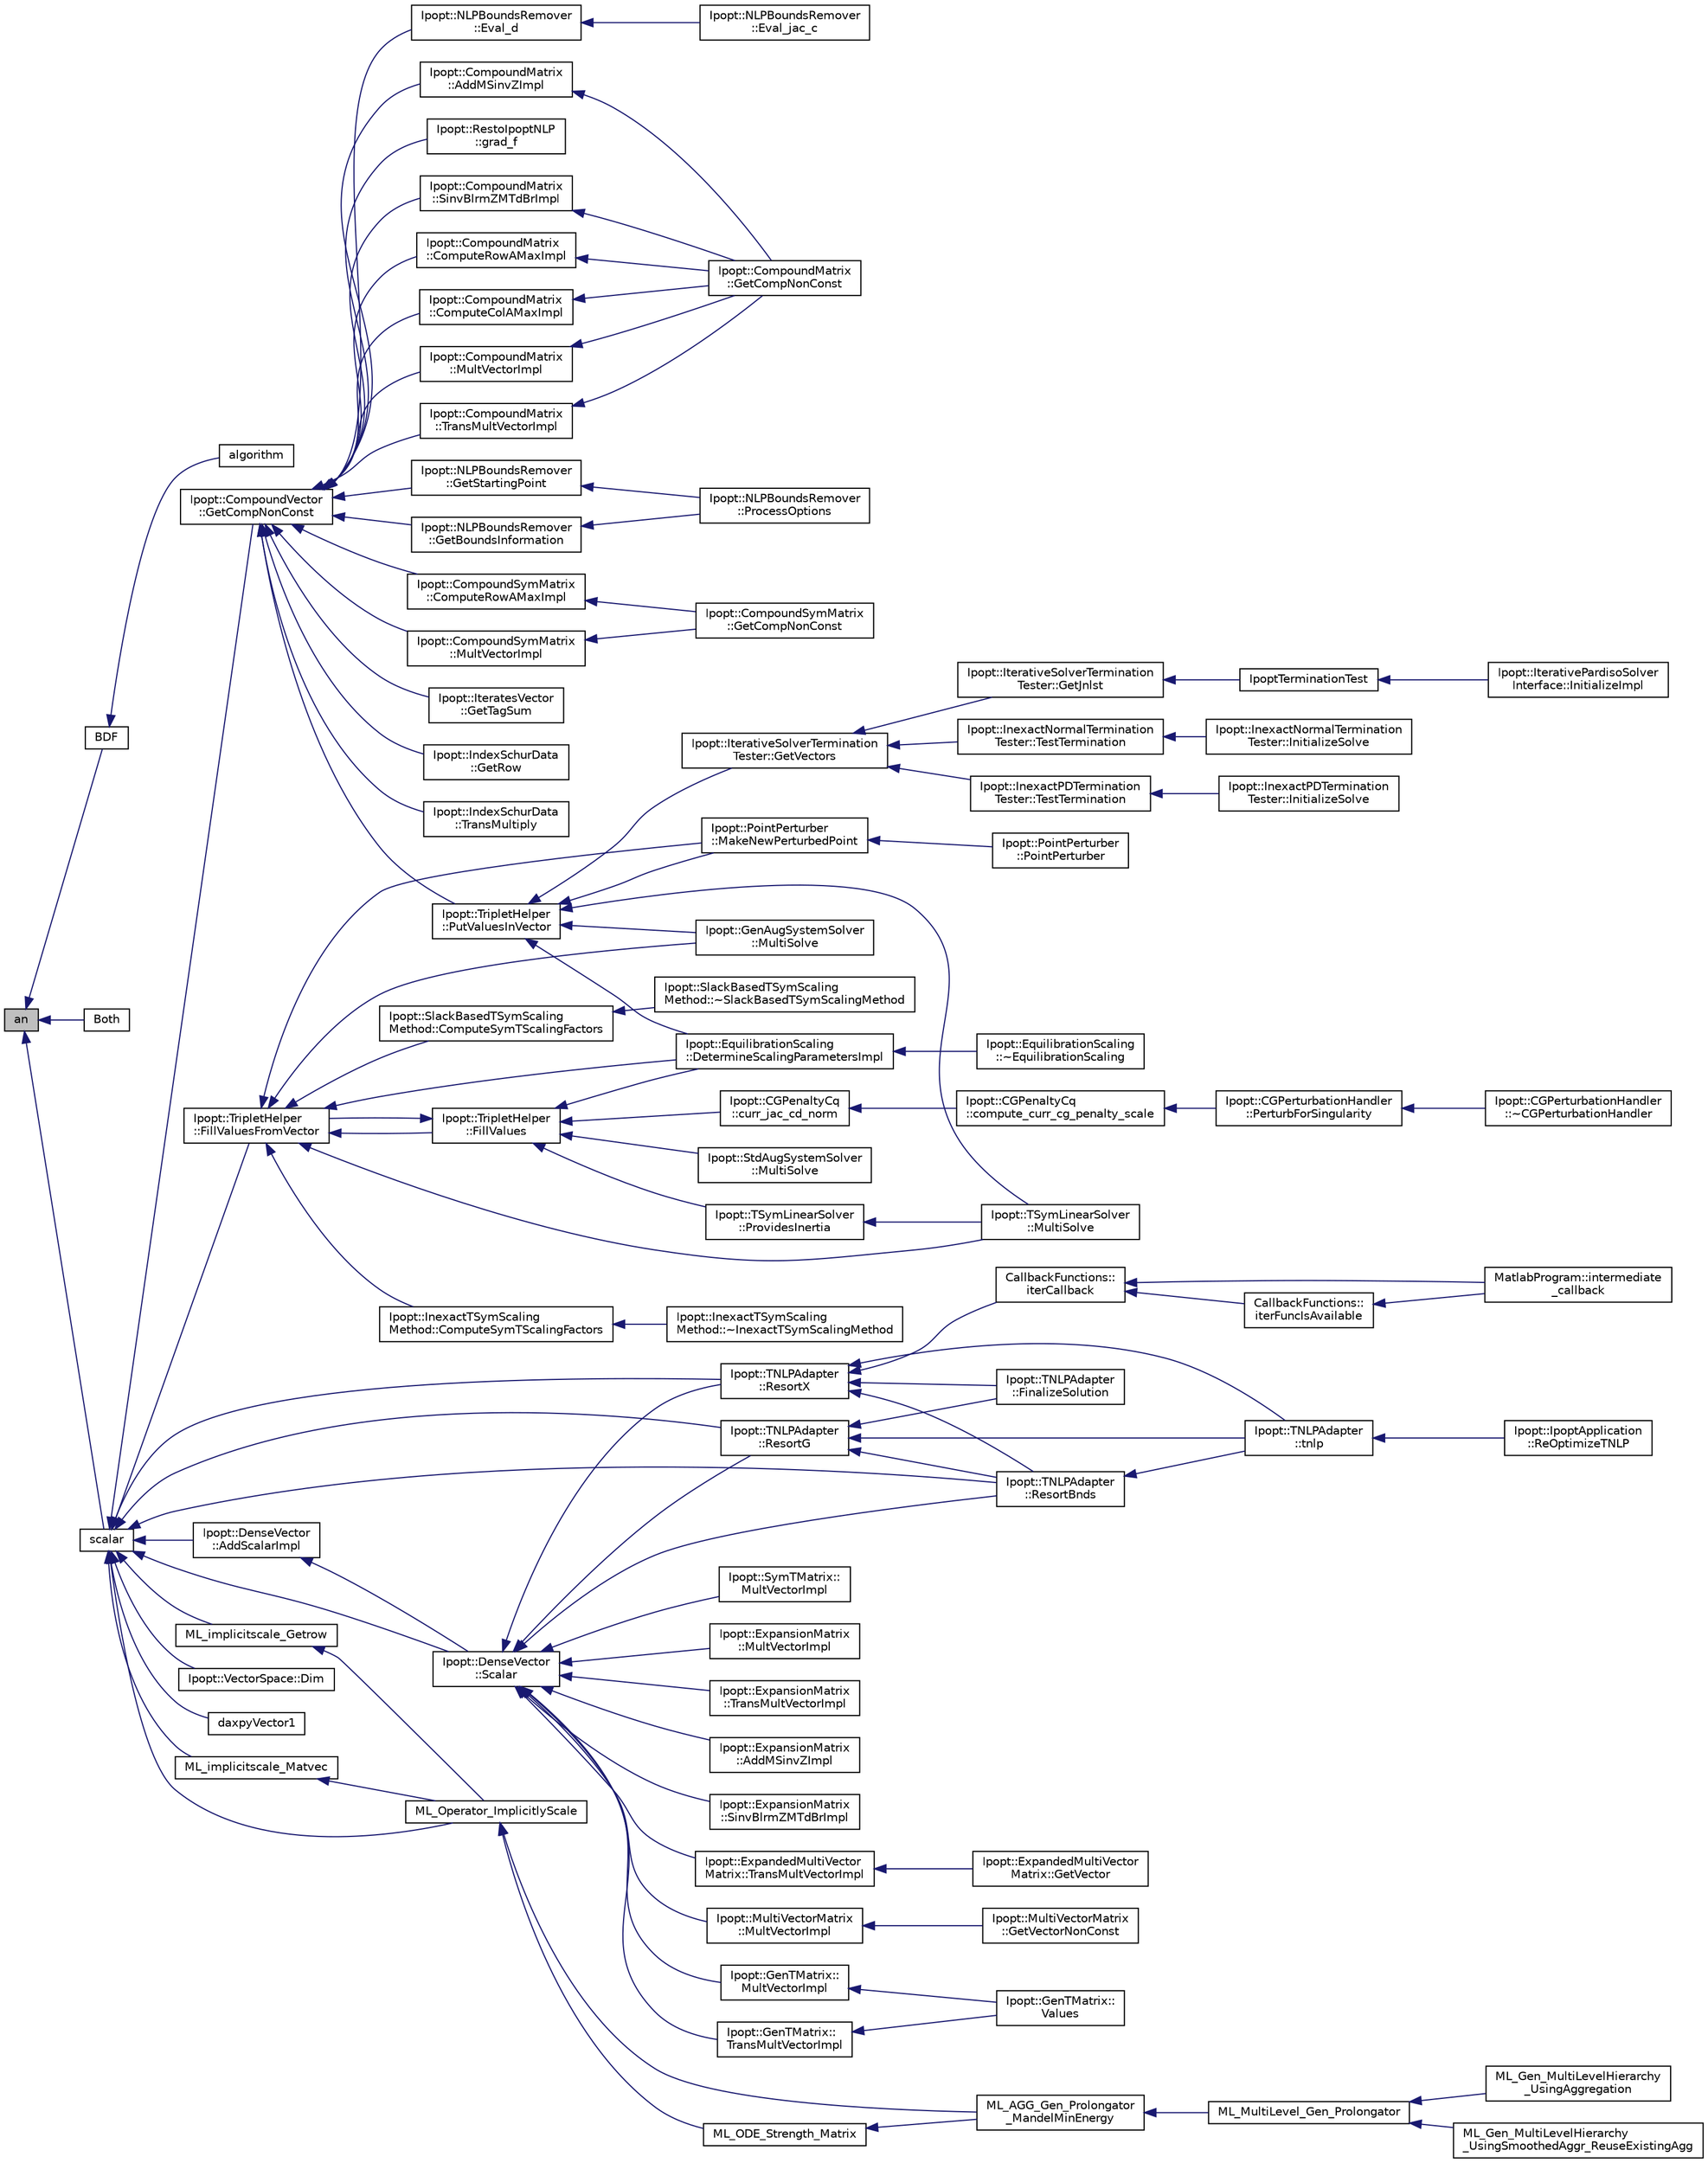 digraph "an"
{
  edge [fontname="Helvetica",fontsize="10",labelfontname="Helvetica",labelfontsize="10"];
  node [fontname="Helvetica",fontsize="10",shape=record];
  rankdir="LR";
  Node1 [label="an",height=0.2,width=0.4,color="black", fillcolor="grey75", style="filled", fontcolor="black"];
  Node1 -> Node2 [dir="back",color="midnightblue",fontsize="10",style="solid",fontname="Helvetica"];
  Node2 [label="BDF",height=0.2,width=0.4,color="black", fillcolor="white", style="filled",URL="$da/d25/_c_vode_set_options_8m.html#afadfb536f3755222f370debfd96d164a"];
  Node2 -> Node3 [dir="back",color="midnightblue",fontsize="10",style="solid",fontname="Helvetica"];
  Node3 [label="algorithm",height=0.2,width=0.4,color="black", fillcolor="white", style="filled",URL="$da/d25/_c_vode_set_options_8m.html#a3d2c2689ee41263c52ff10660bfd68f5"];
  Node1 -> Node4 [dir="back",color="midnightblue",fontsize="10",style="solid",fontname="Helvetica"];
  Node4 [label="Both",height=0.2,width=0.4,color="black", fillcolor="white", style="filled",URL="$da/d25/_c_vode_set_options_8m.html#a1b6550fb36874dae94f1c31cf376cd2b"];
  Node1 -> Node5 [dir="back",color="midnightblue",fontsize="10",style="solid",fontname="Helvetica"];
  Node5 [label="scalar",height=0.2,width=0.4,color="black", fillcolor="white", style="filled",URL="$dc/d92/_i_d_a_set_options_8m.html#a5373997639e1cb2b4f2e38147e7b1500"];
  Node5 -> Node6 [dir="back",color="midnightblue",fontsize="10",style="solid",fontname="Helvetica"];
  Node6 [label="Ipopt::CompoundVector\l::GetCompNonConst",height=0.2,width=0.4,color="black", fillcolor="white", style="filled",URL="$d3/d37/class_ipopt_1_1_compound_vector.html#aa67df7bdd158450e21951d64dddd8ed2"];
  Node6 -> Node7 [dir="back",color="midnightblue",fontsize="10",style="solid",fontname="Helvetica"];
  Node7 [label="Ipopt::IteratesVector\l::GetTagSum",height=0.2,width=0.4,color="black", fillcolor="white", style="filled",URL="$d8/d18/class_ipopt_1_1_iterates_vector.html#a26bc6e4fe52d02d7e554e7589ad8f416"];
  Node6 -> Node8 [dir="back",color="midnightblue",fontsize="10",style="solid",fontname="Helvetica"];
  Node8 [label="Ipopt::IndexSchurData\l::GetRow",height=0.2,width=0.4,color="black", fillcolor="white", style="filled",URL="$d2/d66/class_ipopt_1_1_index_schur_data.html#a46c1246ea2c1a52e190bdb564df488b5"];
  Node6 -> Node9 [dir="back",color="midnightblue",fontsize="10",style="solid",fontname="Helvetica"];
  Node9 [label="Ipopt::IndexSchurData\l::TransMultiply",height=0.2,width=0.4,color="black", fillcolor="white", style="filled",URL="$d2/d66/class_ipopt_1_1_index_schur_data.html#a07d5469992b4bfa6143614f00f9ca4e8"];
  Node6 -> Node10 [dir="back",color="midnightblue",fontsize="10",style="solid",fontname="Helvetica"];
  Node10 [label="Ipopt::NLPBoundsRemover\l::GetBoundsInformation",height=0.2,width=0.4,color="black", fillcolor="white", style="filled",URL="$d1/dcc/class_ipopt_1_1_n_l_p_bounds_remover.html#aa9b258b8b2cb2172a6001e345eeba021"];
  Node10 -> Node11 [dir="back",color="midnightblue",fontsize="10",style="solid",fontname="Helvetica"];
  Node11 [label="Ipopt::NLPBoundsRemover\l::ProcessOptions",height=0.2,width=0.4,color="black", fillcolor="white", style="filled",URL="$d1/dcc/class_ipopt_1_1_n_l_p_bounds_remover.html#a8af075022694a01745bb1287c08d3a5f"];
  Node6 -> Node12 [dir="back",color="midnightblue",fontsize="10",style="solid",fontname="Helvetica"];
  Node12 [label="Ipopt::NLPBoundsRemover\l::GetStartingPoint",height=0.2,width=0.4,color="black", fillcolor="white", style="filled",URL="$d1/dcc/class_ipopt_1_1_n_l_p_bounds_remover.html#aac6f68a0b703e9024a517a57bb9a4c75"];
  Node12 -> Node11 [dir="back",color="midnightblue",fontsize="10",style="solid",fontname="Helvetica"];
  Node6 -> Node13 [dir="back",color="midnightblue",fontsize="10",style="solid",fontname="Helvetica"];
  Node13 [label="Ipopt::NLPBoundsRemover\l::Eval_d",height=0.2,width=0.4,color="black", fillcolor="white", style="filled",URL="$d1/dcc/class_ipopt_1_1_n_l_p_bounds_remover.html#a5f1ca810b9267d89153bd02a5d56a22b"];
  Node13 -> Node14 [dir="back",color="midnightblue",fontsize="10",style="solid",fontname="Helvetica"];
  Node14 [label="Ipopt::NLPBoundsRemover\l::Eval_jac_c",height=0.2,width=0.4,color="black", fillcolor="white", style="filled",URL="$d1/dcc/class_ipopt_1_1_n_l_p_bounds_remover.html#a382ca2e4f138bb09e5058725e76be1bb"];
  Node6 -> Node15 [dir="back",color="midnightblue",fontsize="10",style="solid",fontname="Helvetica"];
  Node15 [label="Ipopt::RestoIpoptNLP\l::grad_f",height=0.2,width=0.4,color="black", fillcolor="white", style="filled",URL="$d1/da5/class_ipopt_1_1_resto_ipopt_n_l_p.html#aa7bd8850c5d66b5dca80d11d4f35c17c"];
  Node6 -> Node16 [dir="back",color="midnightblue",fontsize="10",style="solid",fontname="Helvetica"];
  Node16 [label="Ipopt::CompoundMatrix\l::MultVectorImpl",height=0.2,width=0.4,color="black", fillcolor="white", style="filled",URL="$da/d5c/class_ipopt_1_1_compound_matrix.html#a9797b0e566f930f0b51a4e8397417e65"];
  Node16 -> Node17 [dir="back",color="midnightblue",fontsize="10",style="solid",fontname="Helvetica"];
  Node17 [label="Ipopt::CompoundMatrix\l::GetCompNonConst",height=0.2,width=0.4,color="black", fillcolor="white", style="filled",URL="$da/d5c/class_ipopt_1_1_compound_matrix.html#a1f1996437233a45385d39d3c8d2135a9"];
  Node6 -> Node18 [dir="back",color="midnightblue",fontsize="10",style="solid",fontname="Helvetica"];
  Node18 [label="Ipopt::CompoundMatrix\l::TransMultVectorImpl",height=0.2,width=0.4,color="black", fillcolor="white", style="filled",URL="$da/d5c/class_ipopt_1_1_compound_matrix.html#a5182ab339c756de8c2b849555fdcff2c"];
  Node18 -> Node17 [dir="back",color="midnightblue",fontsize="10",style="solid",fontname="Helvetica"];
  Node6 -> Node19 [dir="back",color="midnightblue",fontsize="10",style="solid",fontname="Helvetica"];
  Node19 [label="Ipopt::CompoundMatrix\l::AddMSinvZImpl",height=0.2,width=0.4,color="black", fillcolor="white", style="filled",URL="$da/d5c/class_ipopt_1_1_compound_matrix.html#a3b7c201e11c91a7e4e67e6987d43bffe"];
  Node19 -> Node17 [dir="back",color="midnightblue",fontsize="10",style="solid",fontname="Helvetica"];
  Node6 -> Node20 [dir="back",color="midnightblue",fontsize="10",style="solid",fontname="Helvetica"];
  Node20 [label="Ipopt::CompoundMatrix\l::SinvBlrmZMTdBrImpl",height=0.2,width=0.4,color="black", fillcolor="white", style="filled",URL="$da/d5c/class_ipopt_1_1_compound_matrix.html#af568f1cb63b4bbd5cd725fe4f37e0fb4"];
  Node20 -> Node17 [dir="back",color="midnightblue",fontsize="10",style="solid",fontname="Helvetica"];
  Node6 -> Node21 [dir="back",color="midnightblue",fontsize="10",style="solid",fontname="Helvetica"];
  Node21 [label="Ipopt::CompoundMatrix\l::ComputeRowAMaxImpl",height=0.2,width=0.4,color="black", fillcolor="white", style="filled",URL="$da/d5c/class_ipopt_1_1_compound_matrix.html#ac646b2f5ec7c68973e87907c31f1893c"];
  Node21 -> Node17 [dir="back",color="midnightblue",fontsize="10",style="solid",fontname="Helvetica"];
  Node6 -> Node22 [dir="back",color="midnightblue",fontsize="10",style="solid",fontname="Helvetica"];
  Node22 [label="Ipopt::CompoundMatrix\l::ComputeColAMaxImpl",height=0.2,width=0.4,color="black", fillcolor="white", style="filled",URL="$da/d5c/class_ipopt_1_1_compound_matrix.html#a4d3de2faf84f557de6eb65bc15300c2b"];
  Node22 -> Node17 [dir="back",color="midnightblue",fontsize="10",style="solid",fontname="Helvetica"];
  Node6 -> Node23 [dir="back",color="midnightblue",fontsize="10",style="solid",fontname="Helvetica"];
  Node23 [label="Ipopt::CompoundSymMatrix\l::MultVectorImpl",height=0.2,width=0.4,color="black", fillcolor="white", style="filled",URL="$d7/db7/class_ipopt_1_1_compound_sym_matrix.html#acf7add005d623583aac560d0ce78289f"];
  Node23 -> Node24 [dir="back",color="midnightblue",fontsize="10",style="solid",fontname="Helvetica"];
  Node24 [label="Ipopt::CompoundSymMatrix\l::GetCompNonConst",height=0.2,width=0.4,color="black", fillcolor="white", style="filled",URL="$d7/db7/class_ipopt_1_1_compound_sym_matrix.html#a97726b0c39984628f93e388f110cb639"];
  Node6 -> Node25 [dir="back",color="midnightblue",fontsize="10",style="solid",fontname="Helvetica"];
  Node25 [label="Ipopt::CompoundSymMatrix\l::ComputeRowAMaxImpl",height=0.2,width=0.4,color="black", fillcolor="white", style="filled",URL="$d7/db7/class_ipopt_1_1_compound_sym_matrix.html#a374d534a6999572f182803d144d07221"];
  Node25 -> Node24 [dir="back",color="midnightblue",fontsize="10",style="solid",fontname="Helvetica"];
  Node6 -> Node26 [dir="back",color="midnightblue",fontsize="10",style="solid",fontname="Helvetica"];
  Node26 [label="Ipopt::TripletHelper\l::PutValuesInVector",height=0.2,width=0.4,color="black", fillcolor="white", style="filled",URL="$de/d0a/class_ipopt_1_1_triplet_helper.html#ad50ab104a515bedd6eb88b2d83fbac53"];
  Node26 -> Node27 [dir="back",color="midnightblue",fontsize="10",style="solid",fontname="Helvetica"];
  Node27 [label="Ipopt::IterativeSolverTermination\lTester::GetVectors",height=0.2,width=0.4,color="black", fillcolor="white", style="filled",URL="$dc/d4c/class_ipopt_1_1_iterative_solver_termination_tester.html#ac0783069a6d4c5bc4df419be56c9a853"];
  Node27 -> Node28 [dir="back",color="midnightblue",fontsize="10",style="solid",fontname="Helvetica"];
  Node28 [label="Ipopt::InexactNormalTermination\lTester::TestTermination",height=0.2,width=0.4,color="black", fillcolor="white", style="filled",URL="$db/dfd/class_ipopt_1_1_inexact_normal_termination_tester.html#a7f08f4dac795a267b64012f193a537ef"];
  Node28 -> Node29 [dir="back",color="midnightblue",fontsize="10",style="solid",fontname="Helvetica"];
  Node29 [label="Ipopt::InexactNormalTermination\lTester::InitializeSolve",height=0.2,width=0.4,color="black", fillcolor="white", style="filled",URL="$db/dfd/class_ipopt_1_1_inexact_normal_termination_tester.html#a23aac0ac16a1f9c8b8094efbd99d5389"];
  Node27 -> Node30 [dir="back",color="midnightblue",fontsize="10",style="solid",fontname="Helvetica"];
  Node30 [label="Ipopt::InexactPDTermination\lTester::TestTermination",height=0.2,width=0.4,color="black", fillcolor="white", style="filled",URL="$d2/d75/class_ipopt_1_1_inexact_p_d_termination_tester.html#a00f09c5e0d6a45dab385dbaba4972030"];
  Node30 -> Node31 [dir="back",color="midnightblue",fontsize="10",style="solid",fontname="Helvetica"];
  Node31 [label="Ipopt::InexactPDTermination\lTester::InitializeSolve",height=0.2,width=0.4,color="black", fillcolor="white", style="filled",URL="$d2/d75/class_ipopt_1_1_inexact_p_d_termination_tester.html#a5193674461c771aa213f912d6cc1e9c4"];
  Node27 -> Node32 [dir="back",color="midnightblue",fontsize="10",style="solid",fontname="Helvetica"];
  Node32 [label="Ipopt::IterativeSolverTermination\lTester::GetJnlst",height=0.2,width=0.4,color="black", fillcolor="white", style="filled",URL="$dc/d4c/class_ipopt_1_1_iterative_solver_termination_tester.html#abe48fb7f1a6895271f21124e07e011b2"];
  Node32 -> Node33 [dir="back",color="midnightblue",fontsize="10",style="solid",fontname="Helvetica"];
  Node33 [label="IpoptTerminationTest",height=0.2,width=0.4,color="black", fillcolor="white", style="filled",URL="$d7/d60/_ip_iterative_pardiso_solver_interface_8cpp.html#af1e732a36029066cbf04714e4d87b389"];
  Node33 -> Node34 [dir="back",color="midnightblue",fontsize="10",style="solid",fontname="Helvetica"];
  Node34 [label="Ipopt::IterativePardisoSolver\lInterface::InitializeImpl",height=0.2,width=0.4,color="black", fillcolor="white", style="filled",URL="$dd/d66/class_ipopt_1_1_iterative_pardiso_solver_interface.html#a7546f5099489c1170e2706a143f20dc9"];
  Node26 -> Node35 [dir="back",color="midnightblue",fontsize="10",style="solid",fontname="Helvetica"];
  Node35 [label="Ipopt::EquilibrationScaling\l::DetermineScalingParametersImpl",height=0.2,width=0.4,color="black", fillcolor="white", style="filled",URL="$d2/d97/class_ipopt_1_1_equilibration_scaling.html#abf0f8b124f1ec79e8fdfd0e6372518c8"];
  Node35 -> Node36 [dir="back",color="midnightblue",fontsize="10",style="solid",fontname="Helvetica"];
  Node36 [label="Ipopt::EquilibrationScaling\l::~EquilibrationScaling",height=0.2,width=0.4,color="black", fillcolor="white", style="filled",URL="$d2/d97/class_ipopt_1_1_equilibration_scaling.html#aaa90dcdc42921d83efe722c0f72b7d33"];
  Node26 -> Node37 [dir="back",color="midnightblue",fontsize="10",style="solid",fontname="Helvetica"];
  Node37 [label="Ipopt::PointPerturber\l::MakeNewPerturbedPoint",height=0.2,width=0.4,color="black", fillcolor="white", style="filled",URL="$d1/dc1/class_ipopt_1_1_point_perturber.html#a88bec82424dd400c45be0efc92d08c54"];
  Node37 -> Node38 [dir="back",color="midnightblue",fontsize="10",style="solid",fontname="Helvetica"];
  Node38 [label="Ipopt::PointPerturber\l::PointPerturber",height=0.2,width=0.4,color="black", fillcolor="white", style="filled",URL="$d1/dc1/class_ipopt_1_1_point_perturber.html#a75b8c79374d99e3ff79bcfff9091a788"];
  Node26 -> Node39 [dir="back",color="midnightblue",fontsize="10",style="solid",fontname="Helvetica"];
  Node39 [label="Ipopt::GenAugSystemSolver\l::MultiSolve",height=0.2,width=0.4,color="black", fillcolor="white", style="filled",URL="$d3/d7a/class_ipopt_1_1_gen_aug_system_solver.html#ad38be8fb1547ec3921db9f1978252aa6"];
  Node26 -> Node40 [dir="back",color="midnightblue",fontsize="10",style="solid",fontname="Helvetica"];
  Node40 [label="Ipopt::TSymLinearSolver\l::MultiSolve",height=0.2,width=0.4,color="black", fillcolor="white", style="filled",URL="$d0/d03/class_ipopt_1_1_t_sym_linear_solver.html#a69439490a9ee40fb6b9514b6a25f5a82"];
  Node5 -> Node41 [dir="back",color="midnightblue",fontsize="10",style="solid",fontname="Helvetica"];
  Node41 [label="Ipopt::DenseVector\l::Scalar",height=0.2,width=0.4,color="black", fillcolor="white", style="filled",URL="$dd/d9f/class_ipopt_1_1_dense_vector.html#adc084d318ff5d2cb87c7fa0e199ba495"];
  Node41 -> Node42 [dir="back",color="midnightblue",fontsize="10",style="solid",fontname="Helvetica"];
  Node42 [label="Ipopt::TNLPAdapter\l::ResortX",height=0.2,width=0.4,color="black", fillcolor="white", style="filled",URL="$d4/d5a/class_ipopt_1_1_t_n_l_p_adapter.html#a9d1679322cc963f1e58aed0d9416247c"];
  Node42 -> Node43 [dir="back",color="midnightblue",fontsize="10",style="solid",fontname="Helvetica"];
  Node43 [label="Ipopt::TNLPAdapter\l::tnlp",height=0.2,width=0.4,color="black", fillcolor="white", style="filled",URL="$d4/d5a/class_ipopt_1_1_t_n_l_p_adapter.html#adef109fc376fda66a344ec9c88e279b0"];
  Node43 -> Node44 [dir="back",color="midnightblue",fontsize="10",style="solid",fontname="Helvetica"];
  Node44 [label="Ipopt::IpoptApplication\l::ReOptimizeTNLP",height=0.2,width=0.4,color="black", fillcolor="white", style="filled",URL="$d9/dfa/class_ipopt_1_1_ipopt_application.html#aec0501c82efac36878d95a3bf4046d7a"];
  Node42 -> Node45 [dir="back",color="midnightblue",fontsize="10",style="solid",fontname="Helvetica"];
  Node45 [label="CallbackFunctions::\literCallback",height=0.2,width=0.4,color="black", fillcolor="white", style="filled",URL="$d1/d04/class_callback_functions.html#a88d772aff5f44ca69581ffec9b7aebdf"];
  Node45 -> Node46 [dir="back",color="midnightblue",fontsize="10",style="solid",fontname="Helvetica"];
  Node46 [label="CallbackFunctions::\literFuncIsAvailable",height=0.2,width=0.4,color="black", fillcolor="white", style="filled",URL="$d1/d04/class_callback_functions.html#ac7aea8a1a3834587b805c5bf8e1f5598"];
  Node46 -> Node47 [dir="back",color="midnightblue",fontsize="10",style="solid",fontname="Helvetica"];
  Node47 [label="MatlabProgram::intermediate\l_callback",height=0.2,width=0.4,color="black", fillcolor="white", style="filled",URL="$da/da5/class_matlab_program.html#a7b27f2597e5ad78f5d2ee23a0828d009"];
  Node45 -> Node47 [dir="back",color="midnightblue",fontsize="10",style="solid",fontname="Helvetica"];
  Node42 -> Node48 [dir="back",color="midnightblue",fontsize="10",style="solid",fontname="Helvetica"];
  Node48 [label="Ipopt::TNLPAdapter\l::FinalizeSolution",height=0.2,width=0.4,color="black", fillcolor="white", style="filled",URL="$d4/d5a/class_ipopt_1_1_t_n_l_p_adapter.html#a0aaa0d6db9a338feef2941f07487fbd5"];
  Node42 -> Node49 [dir="back",color="midnightblue",fontsize="10",style="solid",fontname="Helvetica"];
  Node49 [label="Ipopt::TNLPAdapter\l::ResortBnds",height=0.2,width=0.4,color="black", fillcolor="white", style="filled",URL="$d4/d5a/class_ipopt_1_1_t_n_l_p_adapter.html#ab6d9857a1312291b0c7bf81c35060299"];
  Node49 -> Node43 [dir="back",color="midnightblue",fontsize="10",style="solid",fontname="Helvetica"];
  Node41 -> Node50 [dir="back",color="midnightblue",fontsize="10",style="solid",fontname="Helvetica"];
  Node50 [label="Ipopt::TNLPAdapter\l::ResortG",height=0.2,width=0.4,color="black", fillcolor="white", style="filled",URL="$d4/d5a/class_ipopt_1_1_t_n_l_p_adapter.html#a33e37afa89a562815460ccbe63d2e659"];
  Node50 -> Node43 [dir="back",color="midnightblue",fontsize="10",style="solid",fontname="Helvetica"];
  Node50 -> Node48 [dir="back",color="midnightblue",fontsize="10",style="solid",fontname="Helvetica"];
  Node50 -> Node49 [dir="back",color="midnightblue",fontsize="10",style="solid",fontname="Helvetica"];
  Node41 -> Node49 [dir="back",color="midnightblue",fontsize="10",style="solid",fontname="Helvetica"];
  Node41 -> Node51 [dir="back",color="midnightblue",fontsize="10",style="solid",fontname="Helvetica"];
  Node51 [label="Ipopt::ExpandedMultiVector\lMatrix::TransMultVectorImpl",height=0.2,width=0.4,color="black", fillcolor="white", style="filled",URL="$da/d3a/class_ipopt_1_1_expanded_multi_vector_matrix.html#a5614a04be711a4db9c1d6738b7fbb919"];
  Node51 -> Node52 [dir="back",color="midnightblue",fontsize="10",style="solid",fontname="Helvetica"];
  Node52 [label="Ipopt::ExpandedMultiVector\lMatrix::GetVector",height=0.2,width=0.4,color="black", fillcolor="white", style="filled",URL="$da/d3a/class_ipopt_1_1_expanded_multi_vector_matrix.html#a4c207febe9eb07c07f199c12a24a1bad"];
  Node41 -> Node53 [dir="back",color="midnightblue",fontsize="10",style="solid",fontname="Helvetica"];
  Node53 [label="Ipopt::ExpansionMatrix\l::MultVectorImpl",height=0.2,width=0.4,color="black", fillcolor="white", style="filled",URL="$d4/dc5/class_ipopt_1_1_expansion_matrix.html#aef7c3efd9e59c11ceb6d53f06f7761c9"];
  Node41 -> Node54 [dir="back",color="midnightblue",fontsize="10",style="solid",fontname="Helvetica"];
  Node54 [label="Ipopt::ExpansionMatrix\l::TransMultVectorImpl",height=0.2,width=0.4,color="black", fillcolor="white", style="filled",URL="$d4/dc5/class_ipopt_1_1_expansion_matrix.html#a48a7d76bc5ee7a5ab07d433a6c0a549a"];
  Node41 -> Node55 [dir="back",color="midnightblue",fontsize="10",style="solid",fontname="Helvetica"];
  Node55 [label="Ipopt::ExpansionMatrix\l::AddMSinvZImpl",height=0.2,width=0.4,color="black", fillcolor="white", style="filled",URL="$d4/dc5/class_ipopt_1_1_expansion_matrix.html#aede092e4762b2e5b1c3c24acfd01d55c"];
  Node41 -> Node56 [dir="back",color="midnightblue",fontsize="10",style="solid",fontname="Helvetica"];
  Node56 [label="Ipopt::ExpansionMatrix\l::SinvBlrmZMTdBrImpl",height=0.2,width=0.4,color="black", fillcolor="white", style="filled",URL="$d4/dc5/class_ipopt_1_1_expansion_matrix.html#a8e29efcf7a7bcc600679e23b4e41e496"];
  Node41 -> Node57 [dir="back",color="midnightblue",fontsize="10",style="solid",fontname="Helvetica"];
  Node57 [label="Ipopt::MultiVectorMatrix\l::MultVectorImpl",height=0.2,width=0.4,color="black", fillcolor="white", style="filled",URL="$d7/dfd/class_ipopt_1_1_multi_vector_matrix.html#a8046221ff501dab94e194c6c939bf56b"];
  Node57 -> Node58 [dir="back",color="midnightblue",fontsize="10",style="solid",fontname="Helvetica"];
  Node58 [label="Ipopt::MultiVectorMatrix\l::GetVectorNonConst",height=0.2,width=0.4,color="black", fillcolor="white", style="filled",URL="$d7/dfd/class_ipopt_1_1_multi_vector_matrix.html#a79cf95ba06eaebf1d887cff588687145"];
  Node41 -> Node59 [dir="back",color="midnightblue",fontsize="10",style="solid",fontname="Helvetica"];
  Node59 [label="Ipopt::GenTMatrix::\lMultVectorImpl",height=0.2,width=0.4,color="black", fillcolor="white", style="filled",URL="$db/d0f/class_ipopt_1_1_gen_t_matrix.html#a3e091b2af26032a054658e452016cb69"];
  Node59 -> Node60 [dir="back",color="midnightblue",fontsize="10",style="solid",fontname="Helvetica"];
  Node60 [label="Ipopt::GenTMatrix::\lValues",height=0.2,width=0.4,color="black", fillcolor="white", style="filled",URL="$db/d0f/class_ipopt_1_1_gen_t_matrix.html#a1c05a5e451a63db47e06d9f72694d4bf"];
  Node41 -> Node61 [dir="back",color="midnightblue",fontsize="10",style="solid",fontname="Helvetica"];
  Node61 [label="Ipopt::GenTMatrix::\lTransMultVectorImpl",height=0.2,width=0.4,color="black", fillcolor="white", style="filled",URL="$db/d0f/class_ipopt_1_1_gen_t_matrix.html#af5ef825d055ffa2bcafd1b020009581a"];
  Node61 -> Node60 [dir="back",color="midnightblue",fontsize="10",style="solid",fontname="Helvetica"];
  Node41 -> Node62 [dir="back",color="midnightblue",fontsize="10",style="solid",fontname="Helvetica"];
  Node62 [label="Ipopt::SymTMatrix::\lMultVectorImpl",height=0.2,width=0.4,color="black", fillcolor="white", style="filled",URL="$df/df9/class_ipopt_1_1_sym_t_matrix.html#aeb658beee9d84fddc72660fda32589a6"];
  Node5 -> Node63 [dir="back",color="midnightblue",fontsize="10",style="solid",fontname="Helvetica"];
  Node63 [label="Ipopt::VectorSpace::Dim",height=0.2,width=0.4,color="black", fillcolor="white", style="filled",URL="$d5/ded/class_ipopt_1_1_vector_space.html#a6c149e2174b07f867b7942ecd8ad9eb4"];
  Node5 -> Node42 [dir="back",color="midnightblue",fontsize="10",style="solid",fontname="Helvetica"];
  Node5 -> Node50 [dir="back",color="midnightblue",fontsize="10",style="solid",fontname="Helvetica"];
  Node5 -> Node49 [dir="back",color="midnightblue",fontsize="10",style="solid",fontname="Helvetica"];
  Node5 -> Node64 [dir="back",color="midnightblue",fontsize="10",style="solid",fontname="Helvetica"];
  Node64 [label="Ipopt::DenseVector\l::AddScalarImpl",height=0.2,width=0.4,color="black", fillcolor="white", style="filled",URL="$dd/d9f/class_ipopt_1_1_dense_vector.html#ad3819baa48c2515c9a27e38a531c2228"];
  Node64 -> Node41 [dir="back",color="midnightblue",fontsize="10",style="solid",fontname="Helvetica"];
  Node5 -> Node65 [dir="back",color="midnightblue",fontsize="10",style="solid",fontname="Helvetica"];
  Node65 [label="Ipopt::TripletHelper\l::FillValuesFromVector",height=0.2,width=0.4,color="black", fillcolor="white", style="filled",URL="$de/d0a/class_ipopt_1_1_triplet_helper.html#ad3cce4b1e80bfa8be2fc790a954f39ed"];
  Node65 -> Node66 [dir="back",color="midnightblue",fontsize="10",style="solid",fontname="Helvetica"];
  Node66 [label="Ipopt::InexactTSymScaling\lMethod::ComputeSymTScalingFactors",height=0.2,width=0.4,color="black", fillcolor="white", style="filled",URL="$d9/dc7/class_ipopt_1_1_inexact_t_sym_scaling_method.html#ad3a92076d0f8365e514e0b4855e0f16a"];
  Node66 -> Node67 [dir="back",color="midnightblue",fontsize="10",style="solid",fontname="Helvetica"];
  Node67 [label="Ipopt::InexactTSymScaling\lMethod::~InexactTSymScalingMethod",height=0.2,width=0.4,color="black", fillcolor="white", style="filled",URL="$d9/dc7/class_ipopt_1_1_inexact_t_sym_scaling_method.html#aa987818e7bae4dbd0514da985163922c"];
  Node65 -> Node35 [dir="back",color="midnightblue",fontsize="10",style="solid",fontname="Helvetica"];
  Node65 -> Node37 [dir="back",color="midnightblue",fontsize="10",style="solid",fontname="Helvetica"];
  Node65 -> Node39 [dir="back",color="midnightblue",fontsize="10",style="solid",fontname="Helvetica"];
  Node65 -> Node68 [dir="back",color="midnightblue",fontsize="10",style="solid",fontname="Helvetica"];
  Node68 [label="Ipopt::SlackBasedTSymScaling\lMethod::ComputeSymTScalingFactors",height=0.2,width=0.4,color="black", fillcolor="white", style="filled",URL="$d4/d92/class_ipopt_1_1_slack_based_t_sym_scaling_method.html#aeaa6df66e1609a0e0c08d65cacb43880"];
  Node68 -> Node69 [dir="back",color="midnightblue",fontsize="10",style="solid",fontname="Helvetica"];
  Node69 [label="Ipopt::SlackBasedTSymScaling\lMethod::~SlackBasedTSymScalingMethod",height=0.2,width=0.4,color="black", fillcolor="white", style="filled",URL="$d4/d92/class_ipopt_1_1_slack_based_t_sym_scaling_method.html#a801b255bb68eb1871c85e7f0fd03bbc1"];
  Node65 -> Node40 [dir="back",color="midnightblue",fontsize="10",style="solid",fontname="Helvetica"];
  Node65 -> Node70 [dir="back",color="midnightblue",fontsize="10",style="solid",fontname="Helvetica"];
  Node70 [label="Ipopt::TripletHelper\l::FillValues",height=0.2,width=0.4,color="black", fillcolor="white", style="filled",URL="$de/d0a/class_ipopt_1_1_triplet_helper.html#a87e0edb9911be2f636fc08e66ed82fbe"];
  Node70 -> Node35 [dir="back",color="midnightblue",fontsize="10",style="solid",fontname="Helvetica"];
  Node70 -> Node71 [dir="back",color="midnightblue",fontsize="10",style="solid",fontname="Helvetica"];
  Node71 [label="Ipopt::StdAugSystemSolver\l::MultiSolve",height=0.2,width=0.4,color="black", fillcolor="white", style="filled",URL="$d0/d68/class_ipopt_1_1_std_aug_system_solver.html#a3f646270549b0191d44e99a7fdc2265d"];
  Node70 -> Node72 [dir="back",color="midnightblue",fontsize="10",style="solid",fontname="Helvetica"];
  Node72 [label="Ipopt::TSymLinearSolver\l::ProvidesInertia",height=0.2,width=0.4,color="black", fillcolor="white", style="filled",URL="$d0/d03/class_ipopt_1_1_t_sym_linear_solver.html#a2c0e3a27e478e45be252654a5c3cc386"];
  Node72 -> Node40 [dir="back",color="midnightblue",fontsize="10",style="solid",fontname="Helvetica"];
  Node70 -> Node73 [dir="back",color="midnightblue",fontsize="10",style="solid",fontname="Helvetica"];
  Node73 [label="Ipopt::CGPenaltyCq\l::curr_jac_cd_norm",height=0.2,width=0.4,color="black", fillcolor="white", style="filled",URL="$d6/daf/class_ipopt_1_1_c_g_penalty_cq.html#a1b7ae857feec1ac7706da2bd5f82db48"];
  Node73 -> Node74 [dir="back",color="midnightblue",fontsize="10",style="solid",fontname="Helvetica"];
  Node74 [label="Ipopt::CGPenaltyCq\l::compute_curr_cg_penalty_scale",height=0.2,width=0.4,color="black", fillcolor="white", style="filled",URL="$d6/daf/class_ipopt_1_1_c_g_penalty_cq.html#aa8f8abed0e16fb46d6f4b1c531b9b44a"];
  Node74 -> Node75 [dir="back",color="midnightblue",fontsize="10",style="solid",fontname="Helvetica"];
  Node75 [label="Ipopt::CGPerturbationHandler\l::PerturbForSingularity",height=0.2,width=0.4,color="black", fillcolor="white", style="filled",URL="$d6/d79/class_ipopt_1_1_c_g_perturbation_handler.html#ae85f4bb6bb44abacfec7205b178f0d79"];
  Node75 -> Node76 [dir="back",color="midnightblue",fontsize="10",style="solid",fontname="Helvetica"];
  Node76 [label="Ipopt::CGPerturbationHandler\l::~CGPerturbationHandler",height=0.2,width=0.4,color="black", fillcolor="white", style="filled",URL="$d6/d79/class_ipopt_1_1_c_g_perturbation_handler.html#a56463590f546c08977a7ffa89c1a5d19"];
  Node70 -> Node65 [dir="back",color="midnightblue",fontsize="10",style="solid",fontname="Helvetica"];
  Node5 -> Node77 [dir="back",color="midnightblue",fontsize="10",style="solid",fontname="Helvetica"];
  Node77 [label="daxpyVector1",height=0.2,width=0.4,color="black", fillcolor="white", style="filled",URL="$d7/df1/sparselib_8h.html#a9e68a6b1ac812a36edb5edfaf8ae7b18"];
  Node5 -> Node78 [dir="back",color="midnightblue",fontsize="10",style="solid",fontname="Helvetica"];
  Node78 [label="ML_implicitscale_Getrow",height=0.2,width=0.4,color="black", fillcolor="white", style="filled",URL="$d5/da8/ml__operator_8h.html#a70dbeb0c1cafded8684de3c51e319eb1"];
  Node78 -> Node79 [dir="back",color="midnightblue",fontsize="10",style="solid",fontname="Helvetica"];
  Node79 [label="ML_Operator_ImplicitlyScale",height=0.2,width=0.4,color="black", fillcolor="white", style="filled",URL="$d5/da8/ml__operator_8h.html#a309ef9130d5a9309945e9ed69b4e6c96"];
  Node79 -> Node80 [dir="back",color="midnightblue",fontsize="10",style="solid",fontname="Helvetica"];
  Node80 [label="ML_ODE_Strength_Matrix",height=0.2,width=0.4,color="black", fillcolor="white", style="filled",URL="$d3/d4f/ml__agg__min__energy_8h.html#a1254bae810e808cd0c72984aa235dcc7"];
  Node80 -> Node81 [dir="back",color="midnightblue",fontsize="10",style="solid",fontname="Helvetica"];
  Node81 [label="ML_AGG_Gen_Prolongator\l_MandelMinEnergy",height=0.2,width=0.4,color="black", fillcolor="white", style="filled",URL="$d3/d4f/ml__agg__min__energy_8h.html#ad06158a73f2f0dddc7afa10c21f8c1fe"];
  Node81 -> Node82 [dir="back",color="midnightblue",fontsize="10",style="solid",fontname="Helvetica"];
  Node82 [label="ML_MultiLevel_Gen_Prolongator",height=0.2,width=0.4,color="black", fillcolor="white", style="filled",URL="$d0/d33/ml__agg__gen_p_8h.html#a69d5fe24f9b1bfc2267c54124b8d6e54"];
  Node82 -> Node83 [dir="back",color="midnightblue",fontsize="10",style="solid",fontname="Helvetica"];
  Node83 [label="ML_Gen_MultiLevelHierarchy\l_UsingAggregation",height=0.2,width=0.4,color="black", fillcolor="white", style="filled",URL="$d0/d33/ml__agg__gen_p_8h.html#ae7d1b526f0441504fca9924114c35306"];
  Node82 -> Node84 [dir="back",color="midnightblue",fontsize="10",style="solid",fontname="Helvetica"];
  Node84 [label="ML_Gen_MultiLevelHierarchy\l_UsingSmoothedAggr_ReuseExistingAgg",height=0.2,width=0.4,color="black", fillcolor="white", style="filled",URL="$d0/d33/ml__agg__gen_p_8h.html#a401a0ca1f24bd136d5fcf880b4a85a2e"];
  Node79 -> Node81 [dir="back",color="midnightblue",fontsize="10",style="solid",fontname="Helvetica"];
  Node5 -> Node85 [dir="back",color="midnightblue",fontsize="10",style="solid",fontname="Helvetica"];
  Node85 [label="ML_implicitscale_Matvec",height=0.2,width=0.4,color="black", fillcolor="white", style="filled",URL="$d5/da8/ml__operator_8h.html#a332a11d21110bb47c4c6e284c308d5df"];
  Node85 -> Node79 [dir="back",color="midnightblue",fontsize="10",style="solid",fontname="Helvetica"];
  Node5 -> Node79 [dir="back",color="midnightblue",fontsize="10",style="solid",fontname="Helvetica"];
}
